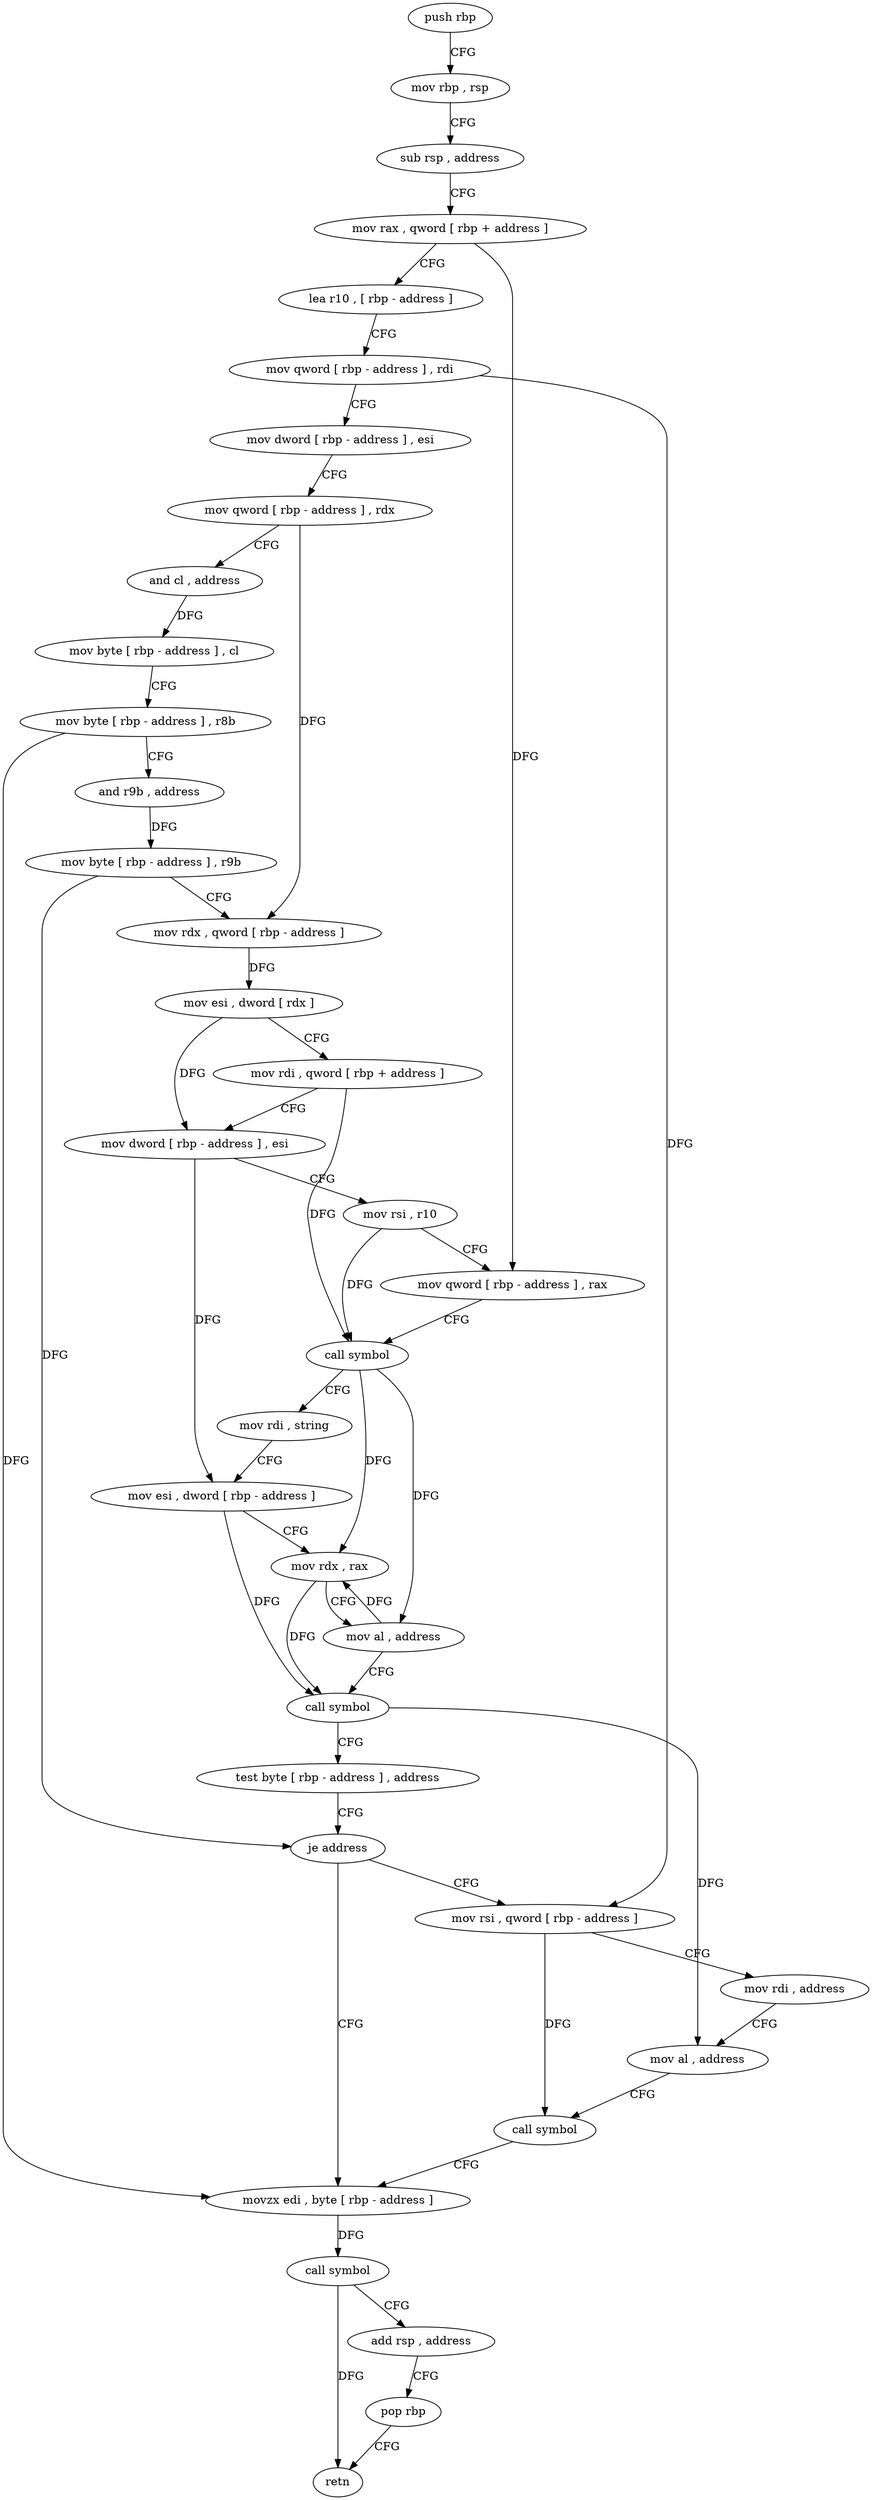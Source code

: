 digraph "func" {
"4244160" [label = "push rbp" ]
"4244161" [label = "mov rbp , rsp" ]
"4244164" [label = "sub rsp , address" ]
"4244168" [label = "mov rax , qword [ rbp + address ]" ]
"4244172" [label = "lea r10 , [ rbp - address ]" ]
"4244176" [label = "mov qword [ rbp - address ] , rdi" ]
"4244180" [label = "mov dword [ rbp - address ] , esi" ]
"4244183" [label = "mov qword [ rbp - address ] , rdx" ]
"4244187" [label = "and cl , address" ]
"4244190" [label = "mov byte [ rbp - address ] , cl" ]
"4244193" [label = "mov byte [ rbp - address ] , r8b" ]
"4244197" [label = "and r9b , address" ]
"4244201" [label = "mov byte [ rbp - address ] , r9b" ]
"4244205" [label = "mov rdx , qword [ rbp - address ]" ]
"4244209" [label = "mov esi , dword [ rdx ]" ]
"4244211" [label = "mov rdi , qword [ rbp + address ]" ]
"4244215" [label = "mov dword [ rbp - address ] , esi" ]
"4244218" [label = "mov rsi , r10" ]
"4244221" [label = "mov qword [ rbp - address ] , rax" ]
"4244225" [label = "call symbol" ]
"4244230" [label = "mov rdi , string" ]
"4244240" [label = "mov esi , dword [ rbp - address ]" ]
"4244243" [label = "mov rdx , rax" ]
"4244246" [label = "mov al , address" ]
"4244248" [label = "call symbol" ]
"4244253" [label = "test byte [ rbp - address ] , address" ]
"4244257" [label = "je address" ]
"4244284" [label = "movzx edi , byte [ rbp - address ]" ]
"4244263" [label = "mov rsi , qword [ rbp - address ]" ]
"4244288" [label = "call symbol" ]
"4244293" [label = "add rsp , address" ]
"4244297" [label = "pop rbp" ]
"4244298" [label = "retn" ]
"4244267" [label = "mov rdi , address" ]
"4244277" [label = "mov al , address" ]
"4244279" [label = "call symbol" ]
"4244160" -> "4244161" [ label = "CFG" ]
"4244161" -> "4244164" [ label = "CFG" ]
"4244164" -> "4244168" [ label = "CFG" ]
"4244168" -> "4244172" [ label = "CFG" ]
"4244168" -> "4244221" [ label = "DFG" ]
"4244172" -> "4244176" [ label = "CFG" ]
"4244176" -> "4244180" [ label = "CFG" ]
"4244176" -> "4244263" [ label = "DFG" ]
"4244180" -> "4244183" [ label = "CFG" ]
"4244183" -> "4244187" [ label = "CFG" ]
"4244183" -> "4244205" [ label = "DFG" ]
"4244187" -> "4244190" [ label = "DFG" ]
"4244190" -> "4244193" [ label = "CFG" ]
"4244193" -> "4244197" [ label = "CFG" ]
"4244193" -> "4244284" [ label = "DFG" ]
"4244197" -> "4244201" [ label = "DFG" ]
"4244201" -> "4244205" [ label = "CFG" ]
"4244201" -> "4244257" [ label = "DFG" ]
"4244205" -> "4244209" [ label = "DFG" ]
"4244209" -> "4244211" [ label = "CFG" ]
"4244209" -> "4244215" [ label = "DFG" ]
"4244211" -> "4244215" [ label = "CFG" ]
"4244211" -> "4244225" [ label = "DFG" ]
"4244215" -> "4244218" [ label = "CFG" ]
"4244215" -> "4244240" [ label = "DFG" ]
"4244218" -> "4244221" [ label = "CFG" ]
"4244218" -> "4244225" [ label = "DFG" ]
"4244221" -> "4244225" [ label = "CFG" ]
"4244225" -> "4244230" [ label = "CFG" ]
"4244225" -> "4244243" [ label = "DFG" ]
"4244225" -> "4244246" [ label = "DFG" ]
"4244230" -> "4244240" [ label = "CFG" ]
"4244240" -> "4244243" [ label = "CFG" ]
"4244240" -> "4244248" [ label = "DFG" ]
"4244243" -> "4244246" [ label = "CFG" ]
"4244243" -> "4244248" [ label = "DFG" ]
"4244246" -> "4244248" [ label = "CFG" ]
"4244246" -> "4244243" [ label = "DFG" ]
"4244248" -> "4244253" [ label = "CFG" ]
"4244248" -> "4244277" [ label = "DFG" ]
"4244253" -> "4244257" [ label = "CFG" ]
"4244257" -> "4244284" [ label = "CFG" ]
"4244257" -> "4244263" [ label = "CFG" ]
"4244284" -> "4244288" [ label = "DFG" ]
"4244263" -> "4244267" [ label = "CFG" ]
"4244263" -> "4244279" [ label = "DFG" ]
"4244288" -> "4244293" [ label = "CFG" ]
"4244288" -> "4244298" [ label = "DFG" ]
"4244293" -> "4244297" [ label = "CFG" ]
"4244297" -> "4244298" [ label = "CFG" ]
"4244267" -> "4244277" [ label = "CFG" ]
"4244277" -> "4244279" [ label = "CFG" ]
"4244279" -> "4244284" [ label = "CFG" ]
}
